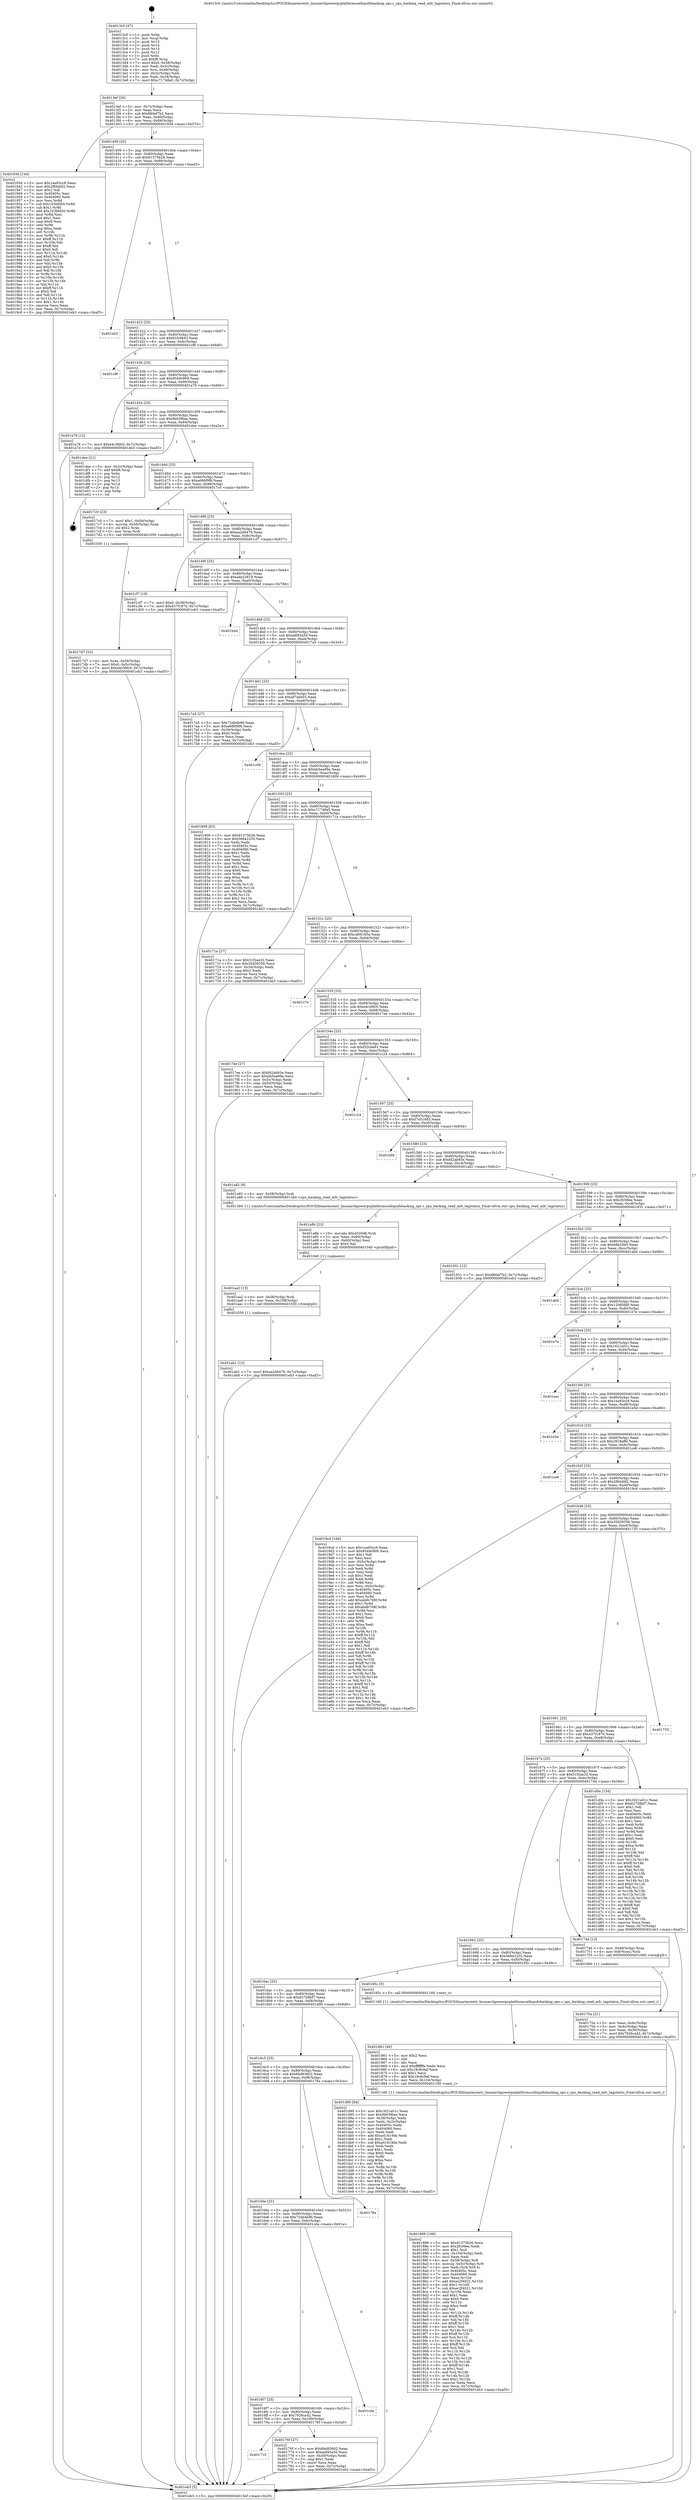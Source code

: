 digraph "0x4013c0" {
  label = "0x4013c0 (/mnt/c/Users/mathe/Desktop/tcc/POCII/binaries/extr_linuxarchpowerpcplatformscellspufsbacking_ops.c_spu_backing_read_mfc_tagstatus_Final-ollvm.out::main(0))"
  labelloc = "t"
  node[shape=record]

  Entry [label="",width=0.3,height=0.3,shape=circle,fillcolor=black,style=filled]
  "0x4013ef" [label="{
     0x4013ef [26]\l
     | [instrs]\l
     &nbsp;&nbsp;0x4013ef \<+3\>: mov -0x7c(%rbp),%eax\l
     &nbsp;&nbsp;0x4013f2 \<+2\>: mov %eax,%ecx\l
     &nbsp;&nbsp;0x4013f4 \<+6\>: sub $0x880ef7b2,%ecx\l
     &nbsp;&nbsp;0x4013fa \<+3\>: mov %eax,-0x80(%rbp)\l
     &nbsp;&nbsp;0x4013fd \<+6\>: mov %ecx,-0x84(%rbp)\l
     &nbsp;&nbsp;0x401403 \<+6\>: je 000000000040193d \<main+0x57d\>\l
  }"]
  "0x40193d" [label="{
     0x40193d [144]\l
     | [instrs]\l
     &nbsp;&nbsp;0x40193d \<+5\>: mov $0x1ea93cc9,%eax\l
     &nbsp;&nbsp;0x401942 \<+5\>: mov $0x2f844fd2,%ecx\l
     &nbsp;&nbsp;0x401947 \<+2\>: mov $0x1,%dl\l
     &nbsp;&nbsp;0x401949 \<+7\>: mov 0x40405c,%esi\l
     &nbsp;&nbsp;0x401950 \<+7\>: mov 0x404060,%edi\l
     &nbsp;&nbsp;0x401957 \<+3\>: mov %esi,%r8d\l
     &nbsp;&nbsp;0x40195a \<+7\>: sub $0x103bfd50,%r8d\l
     &nbsp;&nbsp;0x401961 \<+4\>: sub $0x1,%r8d\l
     &nbsp;&nbsp;0x401965 \<+7\>: add $0x103bfd50,%r8d\l
     &nbsp;&nbsp;0x40196c \<+4\>: imul %r8d,%esi\l
     &nbsp;&nbsp;0x401970 \<+3\>: and $0x1,%esi\l
     &nbsp;&nbsp;0x401973 \<+3\>: cmp $0x0,%esi\l
     &nbsp;&nbsp;0x401976 \<+4\>: sete %r9b\l
     &nbsp;&nbsp;0x40197a \<+3\>: cmp $0xa,%edi\l
     &nbsp;&nbsp;0x40197d \<+4\>: setl %r10b\l
     &nbsp;&nbsp;0x401981 \<+3\>: mov %r9b,%r11b\l
     &nbsp;&nbsp;0x401984 \<+4\>: xor $0xff,%r11b\l
     &nbsp;&nbsp;0x401988 \<+3\>: mov %r10b,%bl\l
     &nbsp;&nbsp;0x40198b \<+3\>: xor $0xff,%bl\l
     &nbsp;&nbsp;0x40198e \<+3\>: xor $0x0,%dl\l
     &nbsp;&nbsp;0x401991 \<+3\>: mov %r11b,%r14b\l
     &nbsp;&nbsp;0x401994 \<+4\>: and $0x0,%r14b\l
     &nbsp;&nbsp;0x401998 \<+3\>: and %dl,%r9b\l
     &nbsp;&nbsp;0x40199b \<+3\>: mov %bl,%r15b\l
     &nbsp;&nbsp;0x40199e \<+4\>: and $0x0,%r15b\l
     &nbsp;&nbsp;0x4019a2 \<+3\>: and %dl,%r10b\l
     &nbsp;&nbsp;0x4019a5 \<+3\>: or %r9b,%r14b\l
     &nbsp;&nbsp;0x4019a8 \<+3\>: or %r10b,%r15b\l
     &nbsp;&nbsp;0x4019ab \<+3\>: xor %r15b,%r14b\l
     &nbsp;&nbsp;0x4019ae \<+3\>: or %bl,%r11b\l
     &nbsp;&nbsp;0x4019b1 \<+4\>: xor $0xff,%r11b\l
     &nbsp;&nbsp;0x4019b5 \<+3\>: or $0x0,%dl\l
     &nbsp;&nbsp;0x4019b8 \<+3\>: and %dl,%r11b\l
     &nbsp;&nbsp;0x4019bb \<+3\>: or %r11b,%r14b\l
     &nbsp;&nbsp;0x4019be \<+4\>: test $0x1,%r14b\l
     &nbsp;&nbsp;0x4019c2 \<+3\>: cmovne %ecx,%eax\l
     &nbsp;&nbsp;0x4019c5 \<+3\>: mov %eax,-0x7c(%rbp)\l
     &nbsp;&nbsp;0x4019c8 \<+5\>: jmp 0000000000401eb3 \<main+0xaf3\>\l
  }"]
  "0x401409" [label="{
     0x401409 [25]\l
     | [instrs]\l
     &nbsp;&nbsp;0x401409 \<+5\>: jmp 000000000040140e \<main+0x4e\>\l
     &nbsp;&nbsp;0x40140e \<+3\>: mov -0x80(%rbp),%eax\l
     &nbsp;&nbsp;0x401411 \<+5\>: sub $0x91375b26,%eax\l
     &nbsp;&nbsp;0x401416 \<+6\>: mov %eax,-0x88(%rbp)\l
     &nbsp;&nbsp;0x40141c \<+6\>: je 0000000000401e03 \<main+0xa43\>\l
  }"]
  Exit [label="",width=0.3,height=0.3,shape=circle,fillcolor=black,style=filled,peripheries=2]
  "0x401e03" [label="{
     0x401e03\l
  }", style=dashed]
  "0x401422" [label="{
     0x401422 [25]\l
     | [instrs]\l
     &nbsp;&nbsp;0x401422 \<+5\>: jmp 0000000000401427 \<main+0x67\>\l
     &nbsp;&nbsp;0x401427 \<+3\>: mov -0x80(%rbp),%eax\l
     &nbsp;&nbsp;0x40142a \<+5\>: sub $0x91fc6b43,%eax\l
     &nbsp;&nbsp;0x40142f \<+6\>: mov %eax,-0x8c(%rbp)\l
     &nbsp;&nbsp;0x401435 \<+6\>: je 0000000000401c9f \<main+0x8df\>\l
  }"]
  "0x401ab1" [label="{
     0x401ab1 [12]\l
     | [instrs]\l
     &nbsp;&nbsp;0x401ab1 \<+7\>: movl $0xaa2d6479,-0x7c(%rbp)\l
     &nbsp;&nbsp;0x401ab8 \<+5\>: jmp 0000000000401eb3 \<main+0xaf3\>\l
  }"]
  "0x401c9f" [label="{
     0x401c9f\l
  }", style=dashed]
  "0x40143b" [label="{
     0x40143b [25]\l
     | [instrs]\l
     &nbsp;&nbsp;0x40143b \<+5\>: jmp 0000000000401440 \<main+0x80\>\l
     &nbsp;&nbsp;0x401440 \<+3\>: mov -0x80(%rbp),%eax\l
     &nbsp;&nbsp;0x401443 \<+5\>: sub $0x9549c909,%eax\l
     &nbsp;&nbsp;0x401448 \<+6\>: mov %eax,-0x90(%rbp)\l
     &nbsp;&nbsp;0x40144e \<+6\>: je 0000000000401a76 \<main+0x6b6\>\l
  }"]
  "0x401aa2" [label="{
     0x401aa2 [15]\l
     | [instrs]\l
     &nbsp;&nbsp;0x401aa2 \<+4\>: mov -0x58(%rbp),%rdi\l
     &nbsp;&nbsp;0x401aa6 \<+6\>: mov %eax,-0x108(%rbp)\l
     &nbsp;&nbsp;0x401aac \<+5\>: call 0000000000401030 \<free@plt\>\l
     | [calls]\l
     &nbsp;&nbsp;0x401030 \{1\} (unknown)\l
  }"]
  "0x401a76" [label="{
     0x401a76 [12]\l
     | [instrs]\l
     &nbsp;&nbsp;0x401a76 \<+7\>: movl $0xe4c36fc0,-0x7c(%rbp)\l
     &nbsp;&nbsp;0x401a7d \<+5\>: jmp 0000000000401eb3 \<main+0xaf3\>\l
  }"]
  "0x401454" [label="{
     0x401454 [25]\l
     | [instrs]\l
     &nbsp;&nbsp;0x401454 \<+5\>: jmp 0000000000401459 \<main+0x99\>\l
     &nbsp;&nbsp;0x401459 \<+3\>: mov -0x80(%rbp),%eax\l
     &nbsp;&nbsp;0x40145c \<+5\>: sub $0x9b03f6ae,%eax\l
     &nbsp;&nbsp;0x401461 \<+6\>: mov %eax,-0x94(%rbp)\l
     &nbsp;&nbsp;0x401467 \<+6\>: je 0000000000401dee \<main+0xa2e\>\l
  }"]
  "0x401a8b" [label="{
     0x401a8b [23]\l
     | [instrs]\l
     &nbsp;&nbsp;0x401a8b \<+10\>: movabs $0x4020d6,%rdi\l
     &nbsp;&nbsp;0x401a95 \<+3\>: mov %eax,-0x60(%rbp)\l
     &nbsp;&nbsp;0x401a98 \<+3\>: mov -0x60(%rbp),%esi\l
     &nbsp;&nbsp;0x401a9b \<+2\>: mov $0x0,%al\l
     &nbsp;&nbsp;0x401a9d \<+5\>: call 0000000000401040 \<printf@plt\>\l
     | [calls]\l
     &nbsp;&nbsp;0x401040 \{1\} (unknown)\l
  }"]
  "0x401dee" [label="{
     0x401dee [21]\l
     | [instrs]\l
     &nbsp;&nbsp;0x401dee \<+3\>: mov -0x2c(%rbp),%eax\l
     &nbsp;&nbsp;0x401df1 \<+7\>: add $0xf8,%rsp\l
     &nbsp;&nbsp;0x401df8 \<+1\>: pop %rbx\l
     &nbsp;&nbsp;0x401df9 \<+2\>: pop %r12\l
     &nbsp;&nbsp;0x401dfb \<+2\>: pop %r13\l
     &nbsp;&nbsp;0x401dfd \<+2\>: pop %r14\l
     &nbsp;&nbsp;0x401dff \<+2\>: pop %r15\l
     &nbsp;&nbsp;0x401e01 \<+1\>: pop %rbp\l
     &nbsp;&nbsp;0x401e02 \<+1\>: ret\l
  }"]
  "0x40146d" [label="{
     0x40146d [25]\l
     | [instrs]\l
     &nbsp;&nbsp;0x40146d \<+5\>: jmp 0000000000401472 \<main+0xb2\>\l
     &nbsp;&nbsp;0x401472 \<+3\>: mov -0x80(%rbp),%eax\l
     &nbsp;&nbsp;0x401475 \<+5\>: sub $0xa686f9f6,%eax\l
     &nbsp;&nbsp;0x40147a \<+6\>: mov %eax,-0x98(%rbp)\l
     &nbsp;&nbsp;0x401480 \<+6\>: je 00000000004017c0 \<main+0x400\>\l
  }"]
  "0x401889" [label="{
     0x401889 [168]\l
     | [instrs]\l
     &nbsp;&nbsp;0x401889 \<+5\>: mov $0x91375b26,%ecx\l
     &nbsp;&nbsp;0x40188e \<+5\>: mov $0x2fc09ee,%edx\l
     &nbsp;&nbsp;0x401893 \<+3\>: mov $0x1,%sil\l
     &nbsp;&nbsp;0x401896 \<+6\>: mov -0x104(%rbp),%edi\l
     &nbsp;&nbsp;0x40189c \<+3\>: imul %eax,%edi\l
     &nbsp;&nbsp;0x40189f \<+4\>: mov -0x58(%rbp),%r8\l
     &nbsp;&nbsp;0x4018a3 \<+4\>: movslq -0x5c(%rbp),%r9\l
     &nbsp;&nbsp;0x4018a7 \<+4\>: mov %edi,(%r8,%r9,4)\l
     &nbsp;&nbsp;0x4018ab \<+7\>: mov 0x40405c,%eax\l
     &nbsp;&nbsp;0x4018b2 \<+7\>: mov 0x404060,%edi\l
     &nbsp;&nbsp;0x4018b9 \<+3\>: mov %eax,%r10d\l
     &nbsp;&nbsp;0x4018bc \<+7\>: add $0xec2f4021,%r10d\l
     &nbsp;&nbsp;0x4018c3 \<+4\>: sub $0x1,%r10d\l
     &nbsp;&nbsp;0x4018c7 \<+7\>: sub $0xec2f4021,%r10d\l
     &nbsp;&nbsp;0x4018ce \<+4\>: imul %r10d,%eax\l
     &nbsp;&nbsp;0x4018d2 \<+3\>: and $0x1,%eax\l
     &nbsp;&nbsp;0x4018d5 \<+3\>: cmp $0x0,%eax\l
     &nbsp;&nbsp;0x4018d8 \<+4\>: sete %r11b\l
     &nbsp;&nbsp;0x4018dc \<+3\>: cmp $0xa,%edi\l
     &nbsp;&nbsp;0x4018df \<+3\>: setl %bl\l
     &nbsp;&nbsp;0x4018e2 \<+3\>: mov %r11b,%r14b\l
     &nbsp;&nbsp;0x4018e5 \<+4\>: xor $0xff,%r14b\l
     &nbsp;&nbsp;0x4018e9 \<+3\>: mov %bl,%r15b\l
     &nbsp;&nbsp;0x4018ec \<+4\>: xor $0xff,%r15b\l
     &nbsp;&nbsp;0x4018f0 \<+4\>: xor $0x1,%sil\l
     &nbsp;&nbsp;0x4018f4 \<+3\>: mov %r14b,%r12b\l
     &nbsp;&nbsp;0x4018f7 \<+4\>: and $0xff,%r12b\l
     &nbsp;&nbsp;0x4018fb \<+3\>: and %sil,%r11b\l
     &nbsp;&nbsp;0x4018fe \<+3\>: mov %r15b,%r13b\l
     &nbsp;&nbsp;0x401901 \<+4\>: and $0xff,%r13b\l
     &nbsp;&nbsp;0x401905 \<+3\>: and %sil,%bl\l
     &nbsp;&nbsp;0x401908 \<+3\>: or %r11b,%r12b\l
     &nbsp;&nbsp;0x40190b \<+3\>: or %bl,%r13b\l
     &nbsp;&nbsp;0x40190e \<+3\>: xor %r13b,%r12b\l
     &nbsp;&nbsp;0x401911 \<+3\>: or %r15b,%r14b\l
     &nbsp;&nbsp;0x401914 \<+4\>: xor $0xff,%r14b\l
     &nbsp;&nbsp;0x401918 \<+4\>: or $0x1,%sil\l
     &nbsp;&nbsp;0x40191c \<+3\>: and %sil,%r14b\l
     &nbsp;&nbsp;0x40191f \<+3\>: or %r14b,%r12b\l
     &nbsp;&nbsp;0x401922 \<+4\>: test $0x1,%r12b\l
     &nbsp;&nbsp;0x401926 \<+3\>: cmovne %edx,%ecx\l
     &nbsp;&nbsp;0x401929 \<+3\>: mov %ecx,-0x7c(%rbp)\l
     &nbsp;&nbsp;0x40192c \<+5\>: jmp 0000000000401eb3 \<main+0xaf3\>\l
  }"]
  "0x4017c0" [label="{
     0x4017c0 [23]\l
     | [instrs]\l
     &nbsp;&nbsp;0x4017c0 \<+7\>: movl $0x1,-0x50(%rbp)\l
     &nbsp;&nbsp;0x4017c7 \<+4\>: movslq -0x50(%rbp),%rax\l
     &nbsp;&nbsp;0x4017cb \<+4\>: shl $0x2,%rax\l
     &nbsp;&nbsp;0x4017cf \<+3\>: mov %rax,%rdi\l
     &nbsp;&nbsp;0x4017d2 \<+5\>: call 0000000000401050 \<malloc@plt\>\l
     | [calls]\l
     &nbsp;&nbsp;0x401050 \{1\} (unknown)\l
  }"]
  "0x401486" [label="{
     0x401486 [25]\l
     | [instrs]\l
     &nbsp;&nbsp;0x401486 \<+5\>: jmp 000000000040148b \<main+0xcb\>\l
     &nbsp;&nbsp;0x40148b \<+3\>: mov -0x80(%rbp),%eax\l
     &nbsp;&nbsp;0x40148e \<+5\>: sub $0xaa2d6479,%eax\l
     &nbsp;&nbsp;0x401493 \<+6\>: mov %eax,-0x9c(%rbp)\l
     &nbsp;&nbsp;0x401499 \<+6\>: je 0000000000401cf7 \<main+0x937\>\l
  }"]
  "0x401861" [label="{
     0x401861 [40]\l
     | [instrs]\l
     &nbsp;&nbsp;0x401861 \<+5\>: mov $0x2,%ecx\l
     &nbsp;&nbsp;0x401866 \<+1\>: cltd\l
     &nbsp;&nbsp;0x401867 \<+2\>: idiv %ecx\l
     &nbsp;&nbsp;0x401869 \<+6\>: imul $0xfffffffe,%edx,%ecx\l
     &nbsp;&nbsp;0x40186f \<+6\>: sub $0x19c8c9af,%ecx\l
     &nbsp;&nbsp;0x401875 \<+3\>: add $0x1,%ecx\l
     &nbsp;&nbsp;0x401878 \<+6\>: add $0x19c8c9af,%ecx\l
     &nbsp;&nbsp;0x40187e \<+6\>: mov %ecx,-0x104(%rbp)\l
     &nbsp;&nbsp;0x401884 \<+5\>: call 0000000000401160 \<next_i\>\l
     | [calls]\l
     &nbsp;&nbsp;0x401160 \{1\} (/mnt/c/Users/mathe/Desktop/tcc/POCII/binaries/extr_linuxarchpowerpcplatformscellspufsbacking_ops.c_spu_backing_read_mfc_tagstatus_Final-ollvm.out::next_i)\l
  }"]
  "0x401cf7" [label="{
     0x401cf7 [19]\l
     | [instrs]\l
     &nbsp;&nbsp;0x401cf7 \<+7\>: movl $0x0,-0x38(%rbp)\l
     &nbsp;&nbsp;0x401cfe \<+7\>: movl $0x437f1870,-0x7c(%rbp)\l
     &nbsp;&nbsp;0x401d05 \<+5\>: jmp 0000000000401eb3 \<main+0xaf3\>\l
  }"]
  "0x40149f" [label="{
     0x40149f [25]\l
     | [instrs]\l
     &nbsp;&nbsp;0x40149f \<+5\>: jmp 00000000004014a4 \<main+0xe4\>\l
     &nbsp;&nbsp;0x4014a4 \<+3\>: mov -0x80(%rbp),%eax\l
     &nbsp;&nbsp;0x4014a7 \<+5\>: sub $0xada32619,%eax\l
     &nbsp;&nbsp;0x4014ac \<+6\>: mov %eax,-0xa0(%rbp)\l
     &nbsp;&nbsp;0x4014b2 \<+6\>: je 0000000000401b4d \<main+0x78d\>\l
  }"]
  "0x4017d7" [label="{
     0x4017d7 [23]\l
     | [instrs]\l
     &nbsp;&nbsp;0x4017d7 \<+4\>: mov %rax,-0x58(%rbp)\l
     &nbsp;&nbsp;0x4017db \<+7\>: movl $0x0,-0x5c(%rbp)\l
     &nbsp;&nbsp;0x4017e2 \<+7\>: movl $0xe4c36fc0,-0x7c(%rbp)\l
     &nbsp;&nbsp;0x4017e9 \<+5\>: jmp 0000000000401eb3 \<main+0xaf3\>\l
  }"]
  "0x401b4d" [label="{
     0x401b4d\l
  }", style=dashed]
  "0x4014b8" [label="{
     0x4014b8 [25]\l
     | [instrs]\l
     &nbsp;&nbsp;0x4014b8 \<+5\>: jmp 00000000004014bd \<main+0xfd\>\l
     &nbsp;&nbsp;0x4014bd \<+3\>: mov -0x80(%rbp),%eax\l
     &nbsp;&nbsp;0x4014c0 \<+5\>: sub $0xadf45a50,%eax\l
     &nbsp;&nbsp;0x4014c5 \<+6\>: mov %eax,-0xa4(%rbp)\l
     &nbsp;&nbsp;0x4014cb \<+6\>: je 00000000004017a5 \<main+0x3e5\>\l
  }"]
  "0x401710" [label="{
     0x401710\l
  }", style=dashed]
  "0x4017a5" [label="{
     0x4017a5 [27]\l
     | [instrs]\l
     &nbsp;&nbsp;0x4017a5 \<+5\>: mov $0x72db4b96,%eax\l
     &nbsp;&nbsp;0x4017aa \<+5\>: mov $0xa686f9f6,%ecx\l
     &nbsp;&nbsp;0x4017af \<+3\>: mov -0x30(%rbp),%edx\l
     &nbsp;&nbsp;0x4017b2 \<+3\>: cmp $0x0,%edx\l
     &nbsp;&nbsp;0x4017b5 \<+3\>: cmove %ecx,%eax\l
     &nbsp;&nbsp;0x4017b8 \<+3\>: mov %eax,-0x7c(%rbp)\l
     &nbsp;&nbsp;0x4017bb \<+5\>: jmp 0000000000401eb3 \<main+0xaf3\>\l
  }"]
  "0x4014d1" [label="{
     0x4014d1 [25]\l
     | [instrs]\l
     &nbsp;&nbsp;0x4014d1 \<+5\>: jmp 00000000004014d6 \<main+0x116\>\l
     &nbsp;&nbsp;0x4014d6 \<+3\>: mov -0x80(%rbp),%eax\l
     &nbsp;&nbsp;0x4014d9 \<+5\>: sub $0xaf7deb03,%eax\l
     &nbsp;&nbsp;0x4014de \<+6\>: mov %eax,-0xa8(%rbp)\l
     &nbsp;&nbsp;0x4014e4 \<+6\>: je 0000000000401c09 \<main+0x849\>\l
  }"]
  "0x40176f" [label="{
     0x40176f [27]\l
     | [instrs]\l
     &nbsp;&nbsp;0x40176f \<+5\>: mov $0x6bd83602,%eax\l
     &nbsp;&nbsp;0x401774 \<+5\>: mov $0xadf45a50,%ecx\l
     &nbsp;&nbsp;0x401779 \<+3\>: mov -0x30(%rbp),%edx\l
     &nbsp;&nbsp;0x40177c \<+3\>: cmp $0x1,%edx\l
     &nbsp;&nbsp;0x40177f \<+3\>: cmovl %ecx,%eax\l
     &nbsp;&nbsp;0x401782 \<+3\>: mov %eax,-0x7c(%rbp)\l
     &nbsp;&nbsp;0x401785 \<+5\>: jmp 0000000000401eb3 \<main+0xaf3\>\l
  }"]
  "0x401c09" [label="{
     0x401c09\l
  }", style=dashed]
  "0x4014ea" [label="{
     0x4014ea [25]\l
     | [instrs]\l
     &nbsp;&nbsp;0x4014ea \<+5\>: jmp 00000000004014ef \<main+0x12f\>\l
     &nbsp;&nbsp;0x4014ef \<+3\>: mov -0x80(%rbp),%eax\l
     &nbsp;&nbsp;0x4014f2 \<+5\>: sub $0xbb5ea99a,%eax\l
     &nbsp;&nbsp;0x4014f7 \<+6\>: mov %eax,-0xac(%rbp)\l
     &nbsp;&nbsp;0x4014fd \<+6\>: je 0000000000401809 \<main+0x449\>\l
  }"]
  "0x4016f7" [label="{
     0x4016f7 [25]\l
     | [instrs]\l
     &nbsp;&nbsp;0x4016f7 \<+5\>: jmp 00000000004016fc \<main+0x33c\>\l
     &nbsp;&nbsp;0x4016fc \<+3\>: mov -0x80(%rbp),%eax\l
     &nbsp;&nbsp;0x4016ff \<+5\>: sub $0x7926ca42,%eax\l
     &nbsp;&nbsp;0x401704 \<+6\>: mov %eax,-0x100(%rbp)\l
     &nbsp;&nbsp;0x40170a \<+6\>: je 000000000040176f \<main+0x3af\>\l
  }"]
  "0x401809" [label="{
     0x401809 [83]\l
     | [instrs]\l
     &nbsp;&nbsp;0x401809 \<+5\>: mov $0x91375b26,%eax\l
     &nbsp;&nbsp;0x40180e \<+5\>: mov $0x56842235,%ecx\l
     &nbsp;&nbsp;0x401813 \<+2\>: xor %edx,%edx\l
     &nbsp;&nbsp;0x401815 \<+7\>: mov 0x40405c,%esi\l
     &nbsp;&nbsp;0x40181c \<+7\>: mov 0x404060,%edi\l
     &nbsp;&nbsp;0x401823 \<+3\>: sub $0x1,%edx\l
     &nbsp;&nbsp;0x401826 \<+3\>: mov %esi,%r8d\l
     &nbsp;&nbsp;0x401829 \<+3\>: add %edx,%r8d\l
     &nbsp;&nbsp;0x40182c \<+4\>: imul %r8d,%esi\l
     &nbsp;&nbsp;0x401830 \<+3\>: and $0x1,%esi\l
     &nbsp;&nbsp;0x401833 \<+3\>: cmp $0x0,%esi\l
     &nbsp;&nbsp;0x401836 \<+4\>: sete %r9b\l
     &nbsp;&nbsp;0x40183a \<+3\>: cmp $0xa,%edi\l
     &nbsp;&nbsp;0x40183d \<+4\>: setl %r10b\l
     &nbsp;&nbsp;0x401841 \<+3\>: mov %r9b,%r11b\l
     &nbsp;&nbsp;0x401844 \<+3\>: and %r10b,%r11b\l
     &nbsp;&nbsp;0x401847 \<+3\>: xor %r10b,%r9b\l
     &nbsp;&nbsp;0x40184a \<+3\>: or %r9b,%r11b\l
     &nbsp;&nbsp;0x40184d \<+4\>: test $0x1,%r11b\l
     &nbsp;&nbsp;0x401851 \<+3\>: cmovne %ecx,%eax\l
     &nbsp;&nbsp;0x401854 \<+3\>: mov %eax,-0x7c(%rbp)\l
     &nbsp;&nbsp;0x401857 \<+5\>: jmp 0000000000401eb3 \<main+0xaf3\>\l
  }"]
  "0x401503" [label="{
     0x401503 [25]\l
     | [instrs]\l
     &nbsp;&nbsp;0x401503 \<+5\>: jmp 0000000000401508 \<main+0x148\>\l
     &nbsp;&nbsp;0x401508 \<+3\>: mov -0x80(%rbp),%eax\l
     &nbsp;&nbsp;0x40150b \<+5\>: sub $0xc71748a5,%eax\l
     &nbsp;&nbsp;0x401510 \<+6\>: mov %eax,-0xb0(%rbp)\l
     &nbsp;&nbsp;0x401516 \<+6\>: je 000000000040171a \<main+0x35a\>\l
  }"]
  "0x401cda" [label="{
     0x401cda\l
  }", style=dashed]
  "0x40171a" [label="{
     0x40171a [27]\l
     | [instrs]\l
     &nbsp;&nbsp;0x40171a \<+5\>: mov $0x51f2ae32,%eax\l
     &nbsp;&nbsp;0x40171f \<+5\>: mov $0x35d39356,%ecx\l
     &nbsp;&nbsp;0x401724 \<+3\>: mov -0x34(%rbp),%edx\l
     &nbsp;&nbsp;0x401727 \<+3\>: cmp $0x2,%edx\l
     &nbsp;&nbsp;0x40172a \<+3\>: cmovne %ecx,%eax\l
     &nbsp;&nbsp;0x40172d \<+3\>: mov %eax,-0x7c(%rbp)\l
     &nbsp;&nbsp;0x401730 \<+5\>: jmp 0000000000401eb3 \<main+0xaf3\>\l
  }"]
  "0x40151c" [label="{
     0x40151c [25]\l
     | [instrs]\l
     &nbsp;&nbsp;0x40151c \<+5\>: jmp 0000000000401521 \<main+0x161\>\l
     &nbsp;&nbsp;0x401521 \<+3\>: mov -0x80(%rbp),%eax\l
     &nbsp;&nbsp;0x401524 \<+5\>: sub $0xcd09185a,%eax\l
     &nbsp;&nbsp;0x401529 \<+6\>: mov %eax,-0xb4(%rbp)\l
     &nbsp;&nbsp;0x40152f \<+6\>: je 0000000000401c7e \<main+0x8be\>\l
  }"]
  "0x401eb3" [label="{
     0x401eb3 [5]\l
     | [instrs]\l
     &nbsp;&nbsp;0x401eb3 \<+5\>: jmp 00000000004013ef \<main+0x2f\>\l
  }"]
  "0x4013c0" [label="{
     0x4013c0 [47]\l
     | [instrs]\l
     &nbsp;&nbsp;0x4013c0 \<+1\>: push %rbp\l
     &nbsp;&nbsp;0x4013c1 \<+3\>: mov %rsp,%rbp\l
     &nbsp;&nbsp;0x4013c4 \<+2\>: push %r15\l
     &nbsp;&nbsp;0x4013c6 \<+2\>: push %r14\l
     &nbsp;&nbsp;0x4013c8 \<+2\>: push %r13\l
     &nbsp;&nbsp;0x4013ca \<+2\>: push %r12\l
     &nbsp;&nbsp;0x4013cc \<+1\>: push %rbx\l
     &nbsp;&nbsp;0x4013cd \<+7\>: sub $0xf8,%rsp\l
     &nbsp;&nbsp;0x4013d4 \<+7\>: movl $0x0,-0x38(%rbp)\l
     &nbsp;&nbsp;0x4013db \<+3\>: mov %edi,-0x3c(%rbp)\l
     &nbsp;&nbsp;0x4013de \<+4\>: mov %rsi,-0x48(%rbp)\l
     &nbsp;&nbsp;0x4013e2 \<+3\>: mov -0x3c(%rbp),%edi\l
     &nbsp;&nbsp;0x4013e5 \<+3\>: mov %edi,-0x34(%rbp)\l
     &nbsp;&nbsp;0x4013e8 \<+7\>: movl $0xc71748a5,-0x7c(%rbp)\l
  }"]
  "0x4016de" [label="{
     0x4016de [25]\l
     | [instrs]\l
     &nbsp;&nbsp;0x4016de \<+5\>: jmp 00000000004016e3 \<main+0x323\>\l
     &nbsp;&nbsp;0x4016e3 \<+3\>: mov -0x80(%rbp),%eax\l
     &nbsp;&nbsp;0x4016e6 \<+5\>: sub $0x72db4b96,%eax\l
     &nbsp;&nbsp;0x4016eb \<+6\>: mov %eax,-0xfc(%rbp)\l
     &nbsp;&nbsp;0x4016f1 \<+6\>: je 0000000000401cda \<main+0x91a\>\l
  }"]
  "0x401c7e" [label="{
     0x401c7e\l
  }", style=dashed]
  "0x401535" [label="{
     0x401535 [25]\l
     | [instrs]\l
     &nbsp;&nbsp;0x401535 \<+5\>: jmp 000000000040153a \<main+0x17a\>\l
     &nbsp;&nbsp;0x40153a \<+3\>: mov -0x80(%rbp),%eax\l
     &nbsp;&nbsp;0x40153d \<+5\>: sub $0xe4c36fc0,%eax\l
     &nbsp;&nbsp;0x401542 \<+6\>: mov %eax,-0xb8(%rbp)\l
     &nbsp;&nbsp;0x401548 \<+6\>: je 00000000004017ee \<main+0x42e\>\l
  }"]
  "0x40178a" [label="{
     0x40178a\l
  }", style=dashed]
  "0x4017ee" [label="{
     0x4017ee [27]\l
     | [instrs]\l
     &nbsp;&nbsp;0x4017ee \<+5\>: mov $0xfd2ab93e,%eax\l
     &nbsp;&nbsp;0x4017f3 \<+5\>: mov $0xbb5ea99a,%ecx\l
     &nbsp;&nbsp;0x4017f8 \<+3\>: mov -0x5c(%rbp),%edx\l
     &nbsp;&nbsp;0x4017fb \<+3\>: cmp -0x50(%rbp),%edx\l
     &nbsp;&nbsp;0x4017fe \<+3\>: cmovl %ecx,%eax\l
     &nbsp;&nbsp;0x401801 \<+3\>: mov %eax,-0x7c(%rbp)\l
     &nbsp;&nbsp;0x401804 \<+5\>: jmp 0000000000401eb3 \<main+0xaf3\>\l
  }"]
  "0x40154e" [label="{
     0x40154e [25]\l
     | [instrs]\l
     &nbsp;&nbsp;0x40154e \<+5\>: jmp 0000000000401553 \<main+0x193\>\l
     &nbsp;&nbsp;0x401553 \<+3\>: mov -0x80(%rbp),%eax\l
     &nbsp;&nbsp;0x401556 \<+5\>: sub $0xf32cbe91,%eax\l
     &nbsp;&nbsp;0x40155b \<+6\>: mov %eax,-0xbc(%rbp)\l
     &nbsp;&nbsp;0x401561 \<+6\>: je 0000000000401c24 \<main+0x864\>\l
  }"]
  "0x4016c5" [label="{
     0x4016c5 [25]\l
     | [instrs]\l
     &nbsp;&nbsp;0x4016c5 \<+5\>: jmp 00000000004016ca \<main+0x30a\>\l
     &nbsp;&nbsp;0x4016ca \<+3\>: mov -0x80(%rbp),%eax\l
     &nbsp;&nbsp;0x4016cd \<+5\>: sub $0x6bd83602,%eax\l
     &nbsp;&nbsp;0x4016d2 \<+6\>: mov %eax,-0xf8(%rbp)\l
     &nbsp;&nbsp;0x4016d8 \<+6\>: je 000000000040178a \<main+0x3ca\>\l
  }"]
  "0x401c24" [label="{
     0x401c24\l
  }", style=dashed]
  "0x401567" [label="{
     0x401567 [25]\l
     | [instrs]\l
     &nbsp;&nbsp;0x401567 \<+5\>: jmp 000000000040156c \<main+0x1ac\>\l
     &nbsp;&nbsp;0x40156c \<+3\>: mov -0x80(%rbp),%eax\l
     &nbsp;&nbsp;0x40156f \<+5\>: sub $0xf7e51683,%eax\l
     &nbsp;&nbsp;0x401574 \<+6\>: mov %eax,-0xc0(%rbp)\l
     &nbsp;&nbsp;0x40157a \<+6\>: je 0000000000401bfd \<main+0x83d\>\l
  }"]
  "0x401d90" [label="{
     0x401d90 [94]\l
     | [instrs]\l
     &nbsp;&nbsp;0x401d90 \<+5\>: mov $0x1621a01c,%eax\l
     &nbsp;&nbsp;0x401d95 \<+5\>: mov $0x9b03f6ae,%ecx\l
     &nbsp;&nbsp;0x401d9a \<+3\>: mov -0x38(%rbp),%edx\l
     &nbsp;&nbsp;0x401d9d \<+3\>: mov %edx,-0x2c(%rbp)\l
     &nbsp;&nbsp;0x401da0 \<+7\>: mov 0x40405c,%edx\l
     &nbsp;&nbsp;0x401da7 \<+7\>: mov 0x404060,%esi\l
     &nbsp;&nbsp;0x401dae \<+2\>: mov %edx,%edi\l
     &nbsp;&nbsp;0x401db0 \<+6\>: add $0xa41619de,%edi\l
     &nbsp;&nbsp;0x401db6 \<+3\>: sub $0x1,%edi\l
     &nbsp;&nbsp;0x401db9 \<+6\>: sub $0xa41619de,%edi\l
     &nbsp;&nbsp;0x401dbf \<+3\>: imul %edi,%edx\l
     &nbsp;&nbsp;0x401dc2 \<+3\>: and $0x1,%edx\l
     &nbsp;&nbsp;0x401dc5 \<+3\>: cmp $0x0,%edx\l
     &nbsp;&nbsp;0x401dc8 \<+4\>: sete %r8b\l
     &nbsp;&nbsp;0x401dcc \<+3\>: cmp $0xa,%esi\l
     &nbsp;&nbsp;0x401dcf \<+4\>: setl %r9b\l
     &nbsp;&nbsp;0x401dd3 \<+3\>: mov %r8b,%r10b\l
     &nbsp;&nbsp;0x401dd6 \<+3\>: and %r9b,%r10b\l
     &nbsp;&nbsp;0x401dd9 \<+3\>: xor %r9b,%r8b\l
     &nbsp;&nbsp;0x401ddc \<+3\>: or %r8b,%r10b\l
     &nbsp;&nbsp;0x401ddf \<+4\>: test $0x1,%r10b\l
     &nbsp;&nbsp;0x401de3 \<+3\>: cmovne %ecx,%eax\l
     &nbsp;&nbsp;0x401de6 \<+3\>: mov %eax,-0x7c(%rbp)\l
     &nbsp;&nbsp;0x401de9 \<+5\>: jmp 0000000000401eb3 \<main+0xaf3\>\l
  }"]
  "0x401bfd" [label="{
     0x401bfd\l
  }", style=dashed]
  "0x401580" [label="{
     0x401580 [25]\l
     | [instrs]\l
     &nbsp;&nbsp;0x401580 \<+5\>: jmp 0000000000401585 \<main+0x1c5\>\l
     &nbsp;&nbsp;0x401585 \<+3\>: mov -0x80(%rbp),%eax\l
     &nbsp;&nbsp;0x401588 \<+5\>: sub $0xfd2ab93e,%eax\l
     &nbsp;&nbsp;0x40158d \<+6\>: mov %eax,-0xc4(%rbp)\l
     &nbsp;&nbsp;0x401593 \<+6\>: je 0000000000401a82 \<main+0x6c2\>\l
  }"]
  "0x4016ac" [label="{
     0x4016ac [25]\l
     | [instrs]\l
     &nbsp;&nbsp;0x4016ac \<+5\>: jmp 00000000004016b1 \<main+0x2f1\>\l
     &nbsp;&nbsp;0x4016b1 \<+3\>: mov -0x80(%rbp),%eax\l
     &nbsp;&nbsp;0x4016b4 \<+5\>: sub $0x62708bf7,%eax\l
     &nbsp;&nbsp;0x4016b9 \<+6\>: mov %eax,-0xf4(%rbp)\l
     &nbsp;&nbsp;0x4016bf \<+6\>: je 0000000000401d90 \<main+0x9d0\>\l
  }"]
  "0x401a82" [label="{
     0x401a82 [9]\l
     | [instrs]\l
     &nbsp;&nbsp;0x401a82 \<+4\>: mov -0x58(%rbp),%rdi\l
     &nbsp;&nbsp;0x401a86 \<+5\>: call 00000000004013b0 \<spu_backing_read_mfc_tagstatus\>\l
     | [calls]\l
     &nbsp;&nbsp;0x4013b0 \{1\} (/mnt/c/Users/mathe/Desktop/tcc/POCII/binaries/extr_linuxarchpowerpcplatformscellspufsbacking_ops.c_spu_backing_read_mfc_tagstatus_Final-ollvm.out::spu_backing_read_mfc_tagstatus)\l
  }"]
  "0x401599" [label="{
     0x401599 [25]\l
     | [instrs]\l
     &nbsp;&nbsp;0x401599 \<+5\>: jmp 000000000040159e \<main+0x1de\>\l
     &nbsp;&nbsp;0x40159e \<+3\>: mov -0x80(%rbp),%eax\l
     &nbsp;&nbsp;0x4015a1 \<+5\>: sub $0x2fc09ee,%eax\l
     &nbsp;&nbsp;0x4015a6 \<+6\>: mov %eax,-0xc8(%rbp)\l
     &nbsp;&nbsp;0x4015ac \<+6\>: je 0000000000401931 \<main+0x571\>\l
  }"]
  "0x40185c" [label="{
     0x40185c [5]\l
     | [instrs]\l
     &nbsp;&nbsp;0x40185c \<+5\>: call 0000000000401160 \<next_i\>\l
     | [calls]\l
     &nbsp;&nbsp;0x401160 \{1\} (/mnt/c/Users/mathe/Desktop/tcc/POCII/binaries/extr_linuxarchpowerpcplatformscellspufsbacking_ops.c_spu_backing_read_mfc_tagstatus_Final-ollvm.out::next_i)\l
  }"]
  "0x401931" [label="{
     0x401931 [12]\l
     | [instrs]\l
     &nbsp;&nbsp;0x401931 \<+7\>: movl $0x880ef7b2,-0x7c(%rbp)\l
     &nbsp;&nbsp;0x401938 \<+5\>: jmp 0000000000401eb3 \<main+0xaf3\>\l
  }"]
  "0x4015b2" [label="{
     0x4015b2 [25]\l
     | [instrs]\l
     &nbsp;&nbsp;0x4015b2 \<+5\>: jmp 00000000004015b7 \<main+0x1f7\>\l
     &nbsp;&nbsp;0x4015b7 \<+3\>: mov -0x80(%rbp),%eax\l
     &nbsp;&nbsp;0x4015ba \<+5\>: sub $0x66b20b5,%eax\l
     &nbsp;&nbsp;0x4015bf \<+6\>: mov %eax,-0xcc(%rbp)\l
     &nbsp;&nbsp;0x4015c5 \<+6\>: je 0000000000401abd \<main+0x6fd\>\l
  }"]
  "0x40175a" [label="{
     0x40175a [21]\l
     | [instrs]\l
     &nbsp;&nbsp;0x40175a \<+3\>: mov %eax,-0x4c(%rbp)\l
     &nbsp;&nbsp;0x40175d \<+3\>: mov -0x4c(%rbp),%eax\l
     &nbsp;&nbsp;0x401760 \<+3\>: mov %eax,-0x30(%rbp)\l
     &nbsp;&nbsp;0x401763 \<+7\>: movl $0x7926ca42,-0x7c(%rbp)\l
     &nbsp;&nbsp;0x40176a \<+5\>: jmp 0000000000401eb3 \<main+0xaf3\>\l
  }"]
  "0x401abd" [label="{
     0x401abd\l
  }", style=dashed]
  "0x4015cb" [label="{
     0x4015cb [25]\l
     | [instrs]\l
     &nbsp;&nbsp;0x4015cb \<+5\>: jmp 00000000004015d0 \<main+0x210\>\l
     &nbsp;&nbsp;0x4015d0 \<+3\>: mov -0x80(%rbp),%eax\l
     &nbsp;&nbsp;0x4015d3 \<+5\>: sub $0x12065fd0,%eax\l
     &nbsp;&nbsp;0x4015d8 \<+6\>: mov %eax,-0xd0(%rbp)\l
     &nbsp;&nbsp;0x4015de \<+6\>: je 0000000000401e7e \<main+0xabe\>\l
  }"]
  "0x401693" [label="{
     0x401693 [25]\l
     | [instrs]\l
     &nbsp;&nbsp;0x401693 \<+5\>: jmp 0000000000401698 \<main+0x2d8\>\l
     &nbsp;&nbsp;0x401698 \<+3\>: mov -0x80(%rbp),%eax\l
     &nbsp;&nbsp;0x40169b \<+5\>: sub $0x56842235,%eax\l
     &nbsp;&nbsp;0x4016a0 \<+6\>: mov %eax,-0xf0(%rbp)\l
     &nbsp;&nbsp;0x4016a6 \<+6\>: je 000000000040185c \<main+0x49c\>\l
  }"]
  "0x401e7e" [label="{
     0x401e7e\l
  }", style=dashed]
  "0x4015e4" [label="{
     0x4015e4 [25]\l
     | [instrs]\l
     &nbsp;&nbsp;0x4015e4 \<+5\>: jmp 00000000004015e9 \<main+0x229\>\l
     &nbsp;&nbsp;0x4015e9 \<+3\>: mov -0x80(%rbp),%eax\l
     &nbsp;&nbsp;0x4015ec \<+5\>: sub $0x1621a01c,%eax\l
     &nbsp;&nbsp;0x4015f1 \<+6\>: mov %eax,-0xd4(%rbp)\l
     &nbsp;&nbsp;0x4015f7 \<+6\>: je 0000000000401eac \<main+0xaec\>\l
  }"]
  "0x40174d" [label="{
     0x40174d [13]\l
     | [instrs]\l
     &nbsp;&nbsp;0x40174d \<+4\>: mov -0x48(%rbp),%rax\l
     &nbsp;&nbsp;0x401751 \<+4\>: mov 0x8(%rax),%rdi\l
     &nbsp;&nbsp;0x401755 \<+5\>: call 0000000000401060 \<atoi@plt\>\l
     | [calls]\l
     &nbsp;&nbsp;0x401060 \{1\} (unknown)\l
  }"]
  "0x401eac" [label="{
     0x401eac\l
  }", style=dashed]
  "0x4015fd" [label="{
     0x4015fd [25]\l
     | [instrs]\l
     &nbsp;&nbsp;0x4015fd \<+5\>: jmp 0000000000401602 \<main+0x242\>\l
     &nbsp;&nbsp;0x401602 \<+3\>: mov -0x80(%rbp),%eax\l
     &nbsp;&nbsp;0x401605 \<+5\>: sub $0x1ea93cc9,%eax\l
     &nbsp;&nbsp;0x40160a \<+6\>: mov %eax,-0xd8(%rbp)\l
     &nbsp;&nbsp;0x401610 \<+6\>: je 0000000000401e5d \<main+0xa9d\>\l
  }"]
  "0x40167a" [label="{
     0x40167a [25]\l
     | [instrs]\l
     &nbsp;&nbsp;0x40167a \<+5\>: jmp 000000000040167f \<main+0x2bf\>\l
     &nbsp;&nbsp;0x40167f \<+3\>: mov -0x80(%rbp),%eax\l
     &nbsp;&nbsp;0x401682 \<+5\>: sub $0x51f2ae32,%eax\l
     &nbsp;&nbsp;0x401687 \<+6\>: mov %eax,-0xec(%rbp)\l
     &nbsp;&nbsp;0x40168d \<+6\>: je 000000000040174d \<main+0x38d\>\l
  }"]
  "0x401e5d" [label="{
     0x401e5d\l
  }", style=dashed]
  "0x401616" [label="{
     0x401616 [25]\l
     | [instrs]\l
     &nbsp;&nbsp;0x401616 \<+5\>: jmp 000000000040161b \<main+0x25b\>\l
     &nbsp;&nbsp;0x40161b \<+3\>: mov -0x80(%rbp),%eax\l
     &nbsp;&nbsp;0x40161e \<+5\>: sub $0x2918affd,%eax\l
     &nbsp;&nbsp;0x401623 \<+6\>: mov %eax,-0xdc(%rbp)\l
     &nbsp;&nbsp;0x401629 \<+6\>: je 0000000000401ce6 \<main+0x926\>\l
  }"]
  "0x401d0a" [label="{
     0x401d0a [134]\l
     | [instrs]\l
     &nbsp;&nbsp;0x401d0a \<+5\>: mov $0x1621a01c,%eax\l
     &nbsp;&nbsp;0x401d0f \<+5\>: mov $0x62708bf7,%ecx\l
     &nbsp;&nbsp;0x401d14 \<+2\>: mov $0x1,%dl\l
     &nbsp;&nbsp;0x401d16 \<+2\>: xor %esi,%esi\l
     &nbsp;&nbsp;0x401d18 \<+7\>: mov 0x40405c,%edi\l
     &nbsp;&nbsp;0x401d1f \<+8\>: mov 0x404060,%r8d\l
     &nbsp;&nbsp;0x401d27 \<+3\>: sub $0x1,%esi\l
     &nbsp;&nbsp;0x401d2a \<+3\>: mov %edi,%r9d\l
     &nbsp;&nbsp;0x401d2d \<+3\>: add %esi,%r9d\l
     &nbsp;&nbsp;0x401d30 \<+4\>: imul %r9d,%edi\l
     &nbsp;&nbsp;0x401d34 \<+3\>: and $0x1,%edi\l
     &nbsp;&nbsp;0x401d37 \<+3\>: cmp $0x0,%edi\l
     &nbsp;&nbsp;0x401d3a \<+4\>: sete %r10b\l
     &nbsp;&nbsp;0x401d3e \<+4\>: cmp $0xa,%r8d\l
     &nbsp;&nbsp;0x401d42 \<+4\>: setl %r11b\l
     &nbsp;&nbsp;0x401d46 \<+3\>: mov %r10b,%bl\l
     &nbsp;&nbsp;0x401d49 \<+3\>: xor $0xff,%bl\l
     &nbsp;&nbsp;0x401d4c \<+3\>: mov %r11b,%r14b\l
     &nbsp;&nbsp;0x401d4f \<+4\>: xor $0xff,%r14b\l
     &nbsp;&nbsp;0x401d53 \<+3\>: xor $0x0,%dl\l
     &nbsp;&nbsp;0x401d56 \<+3\>: mov %bl,%r15b\l
     &nbsp;&nbsp;0x401d59 \<+4\>: and $0x0,%r15b\l
     &nbsp;&nbsp;0x401d5d \<+3\>: and %dl,%r10b\l
     &nbsp;&nbsp;0x401d60 \<+3\>: mov %r14b,%r12b\l
     &nbsp;&nbsp;0x401d63 \<+4\>: and $0x0,%r12b\l
     &nbsp;&nbsp;0x401d67 \<+3\>: and %dl,%r11b\l
     &nbsp;&nbsp;0x401d6a \<+3\>: or %r10b,%r15b\l
     &nbsp;&nbsp;0x401d6d \<+3\>: or %r11b,%r12b\l
     &nbsp;&nbsp;0x401d70 \<+3\>: xor %r12b,%r15b\l
     &nbsp;&nbsp;0x401d73 \<+3\>: or %r14b,%bl\l
     &nbsp;&nbsp;0x401d76 \<+3\>: xor $0xff,%bl\l
     &nbsp;&nbsp;0x401d79 \<+3\>: or $0x0,%dl\l
     &nbsp;&nbsp;0x401d7c \<+2\>: and %dl,%bl\l
     &nbsp;&nbsp;0x401d7e \<+3\>: or %bl,%r15b\l
     &nbsp;&nbsp;0x401d81 \<+4\>: test $0x1,%r15b\l
     &nbsp;&nbsp;0x401d85 \<+3\>: cmovne %ecx,%eax\l
     &nbsp;&nbsp;0x401d88 \<+3\>: mov %eax,-0x7c(%rbp)\l
     &nbsp;&nbsp;0x401d8b \<+5\>: jmp 0000000000401eb3 \<main+0xaf3\>\l
  }"]
  "0x401ce6" [label="{
     0x401ce6\l
  }", style=dashed]
  "0x40162f" [label="{
     0x40162f [25]\l
     | [instrs]\l
     &nbsp;&nbsp;0x40162f \<+5\>: jmp 0000000000401634 \<main+0x274\>\l
     &nbsp;&nbsp;0x401634 \<+3\>: mov -0x80(%rbp),%eax\l
     &nbsp;&nbsp;0x401637 \<+5\>: sub $0x2f844fd2,%eax\l
     &nbsp;&nbsp;0x40163c \<+6\>: mov %eax,-0xe0(%rbp)\l
     &nbsp;&nbsp;0x401642 \<+6\>: je 00000000004019cd \<main+0x60d\>\l
  }"]
  "0x401661" [label="{
     0x401661 [25]\l
     | [instrs]\l
     &nbsp;&nbsp;0x401661 \<+5\>: jmp 0000000000401666 \<main+0x2a6\>\l
     &nbsp;&nbsp;0x401666 \<+3\>: mov -0x80(%rbp),%eax\l
     &nbsp;&nbsp;0x401669 \<+5\>: sub $0x437f1870,%eax\l
     &nbsp;&nbsp;0x40166e \<+6\>: mov %eax,-0xe8(%rbp)\l
     &nbsp;&nbsp;0x401674 \<+6\>: je 0000000000401d0a \<main+0x94a\>\l
  }"]
  "0x4019cd" [label="{
     0x4019cd [169]\l
     | [instrs]\l
     &nbsp;&nbsp;0x4019cd \<+5\>: mov $0x1ea93cc9,%eax\l
     &nbsp;&nbsp;0x4019d2 \<+5\>: mov $0x9549c909,%ecx\l
     &nbsp;&nbsp;0x4019d7 \<+2\>: mov $0x1,%dl\l
     &nbsp;&nbsp;0x4019d9 \<+2\>: xor %esi,%esi\l
     &nbsp;&nbsp;0x4019db \<+3\>: mov -0x5c(%rbp),%edi\l
     &nbsp;&nbsp;0x4019de \<+3\>: mov %esi,%r8d\l
     &nbsp;&nbsp;0x4019e1 \<+3\>: sub %edi,%r8d\l
     &nbsp;&nbsp;0x4019e4 \<+2\>: mov %esi,%edi\l
     &nbsp;&nbsp;0x4019e6 \<+3\>: sub $0x1,%edi\l
     &nbsp;&nbsp;0x4019e9 \<+3\>: add %edi,%r8d\l
     &nbsp;&nbsp;0x4019ec \<+3\>: sub %r8d,%esi\l
     &nbsp;&nbsp;0x4019ef \<+3\>: mov %esi,-0x5c(%rbp)\l
     &nbsp;&nbsp;0x4019f2 \<+7\>: mov 0x40405c,%esi\l
     &nbsp;&nbsp;0x4019f9 \<+7\>: mov 0x404060,%edi\l
     &nbsp;&nbsp;0x401a00 \<+3\>: mov %esi,%r8d\l
     &nbsp;&nbsp;0x401a03 \<+7\>: add $0xabdb708f,%r8d\l
     &nbsp;&nbsp;0x401a0a \<+4\>: sub $0x1,%r8d\l
     &nbsp;&nbsp;0x401a0e \<+7\>: sub $0xabdb708f,%r8d\l
     &nbsp;&nbsp;0x401a15 \<+4\>: imul %r8d,%esi\l
     &nbsp;&nbsp;0x401a19 \<+3\>: and $0x1,%esi\l
     &nbsp;&nbsp;0x401a1c \<+3\>: cmp $0x0,%esi\l
     &nbsp;&nbsp;0x401a1f \<+4\>: sete %r9b\l
     &nbsp;&nbsp;0x401a23 \<+3\>: cmp $0xa,%edi\l
     &nbsp;&nbsp;0x401a26 \<+4\>: setl %r10b\l
     &nbsp;&nbsp;0x401a2a \<+3\>: mov %r9b,%r11b\l
     &nbsp;&nbsp;0x401a2d \<+4\>: xor $0xff,%r11b\l
     &nbsp;&nbsp;0x401a31 \<+3\>: mov %r10b,%bl\l
     &nbsp;&nbsp;0x401a34 \<+3\>: xor $0xff,%bl\l
     &nbsp;&nbsp;0x401a37 \<+3\>: xor $0x1,%dl\l
     &nbsp;&nbsp;0x401a3a \<+3\>: mov %r11b,%r14b\l
     &nbsp;&nbsp;0x401a3d \<+4\>: and $0xff,%r14b\l
     &nbsp;&nbsp;0x401a41 \<+3\>: and %dl,%r9b\l
     &nbsp;&nbsp;0x401a44 \<+3\>: mov %bl,%r15b\l
     &nbsp;&nbsp;0x401a47 \<+4\>: and $0xff,%r15b\l
     &nbsp;&nbsp;0x401a4b \<+3\>: and %dl,%r10b\l
     &nbsp;&nbsp;0x401a4e \<+3\>: or %r9b,%r14b\l
     &nbsp;&nbsp;0x401a51 \<+3\>: or %r10b,%r15b\l
     &nbsp;&nbsp;0x401a54 \<+3\>: xor %r15b,%r14b\l
     &nbsp;&nbsp;0x401a57 \<+3\>: or %bl,%r11b\l
     &nbsp;&nbsp;0x401a5a \<+4\>: xor $0xff,%r11b\l
     &nbsp;&nbsp;0x401a5e \<+3\>: or $0x1,%dl\l
     &nbsp;&nbsp;0x401a61 \<+3\>: and %dl,%r11b\l
     &nbsp;&nbsp;0x401a64 \<+3\>: or %r11b,%r14b\l
     &nbsp;&nbsp;0x401a67 \<+4\>: test $0x1,%r14b\l
     &nbsp;&nbsp;0x401a6b \<+3\>: cmovne %ecx,%eax\l
     &nbsp;&nbsp;0x401a6e \<+3\>: mov %eax,-0x7c(%rbp)\l
     &nbsp;&nbsp;0x401a71 \<+5\>: jmp 0000000000401eb3 \<main+0xaf3\>\l
  }"]
  "0x401648" [label="{
     0x401648 [25]\l
     | [instrs]\l
     &nbsp;&nbsp;0x401648 \<+5\>: jmp 000000000040164d \<main+0x28d\>\l
     &nbsp;&nbsp;0x40164d \<+3\>: mov -0x80(%rbp),%eax\l
     &nbsp;&nbsp;0x401650 \<+5\>: sub $0x35d39356,%eax\l
     &nbsp;&nbsp;0x401655 \<+6\>: mov %eax,-0xe4(%rbp)\l
     &nbsp;&nbsp;0x40165b \<+6\>: je 0000000000401735 \<main+0x375\>\l
  }"]
  "0x401735" [label="{
     0x401735\l
  }", style=dashed]
  Entry -> "0x4013c0" [label=" 1"]
  "0x4013ef" -> "0x40193d" [label=" 1"]
  "0x4013ef" -> "0x401409" [label=" 17"]
  "0x401dee" -> Exit [label=" 1"]
  "0x401409" -> "0x401e03" [label=" 0"]
  "0x401409" -> "0x401422" [label=" 17"]
  "0x401d90" -> "0x401eb3" [label=" 1"]
  "0x401422" -> "0x401c9f" [label=" 0"]
  "0x401422" -> "0x40143b" [label=" 17"]
  "0x401d0a" -> "0x401eb3" [label=" 1"]
  "0x40143b" -> "0x401a76" [label=" 1"]
  "0x40143b" -> "0x401454" [label=" 16"]
  "0x401cf7" -> "0x401eb3" [label=" 1"]
  "0x401454" -> "0x401dee" [label=" 1"]
  "0x401454" -> "0x40146d" [label=" 15"]
  "0x401ab1" -> "0x401eb3" [label=" 1"]
  "0x40146d" -> "0x4017c0" [label=" 1"]
  "0x40146d" -> "0x401486" [label=" 14"]
  "0x401aa2" -> "0x401ab1" [label=" 1"]
  "0x401486" -> "0x401cf7" [label=" 1"]
  "0x401486" -> "0x40149f" [label=" 13"]
  "0x401a8b" -> "0x401aa2" [label=" 1"]
  "0x40149f" -> "0x401b4d" [label=" 0"]
  "0x40149f" -> "0x4014b8" [label=" 13"]
  "0x401a82" -> "0x401a8b" [label=" 1"]
  "0x4014b8" -> "0x4017a5" [label=" 1"]
  "0x4014b8" -> "0x4014d1" [label=" 12"]
  "0x401a76" -> "0x401eb3" [label=" 1"]
  "0x4014d1" -> "0x401c09" [label=" 0"]
  "0x4014d1" -> "0x4014ea" [label=" 12"]
  "0x4019cd" -> "0x401eb3" [label=" 1"]
  "0x4014ea" -> "0x401809" [label=" 1"]
  "0x4014ea" -> "0x401503" [label=" 11"]
  "0x401931" -> "0x401eb3" [label=" 1"]
  "0x401503" -> "0x40171a" [label=" 1"]
  "0x401503" -> "0x40151c" [label=" 10"]
  "0x40171a" -> "0x401eb3" [label=" 1"]
  "0x4013c0" -> "0x4013ef" [label=" 1"]
  "0x401eb3" -> "0x4013ef" [label=" 17"]
  "0x401889" -> "0x401eb3" [label=" 1"]
  "0x40151c" -> "0x401c7e" [label=" 0"]
  "0x40151c" -> "0x401535" [label=" 10"]
  "0x40185c" -> "0x401861" [label=" 1"]
  "0x401535" -> "0x4017ee" [label=" 2"]
  "0x401535" -> "0x40154e" [label=" 8"]
  "0x401809" -> "0x401eb3" [label=" 1"]
  "0x40154e" -> "0x401c24" [label=" 0"]
  "0x40154e" -> "0x401567" [label=" 8"]
  "0x4017d7" -> "0x401eb3" [label=" 1"]
  "0x401567" -> "0x401bfd" [label=" 0"]
  "0x401567" -> "0x401580" [label=" 8"]
  "0x4017c0" -> "0x4017d7" [label=" 1"]
  "0x401580" -> "0x401a82" [label=" 1"]
  "0x401580" -> "0x401599" [label=" 7"]
  "0x40176f" -> "0x401eb3" [label=" 1"]
  "0x401599" -> "0x401931" [label=" 1"]
  "0x401599" -> "0x4015b2" [label=" 6"]
  "0x4016f7" -> "0x401710" [label=" 0"]
  "0x4015b2" -> "0x401abd" [label=" 0"]
  "0x4015b2" -> "0x4015cb" [label=" 6"]
  "0x40193d" -> "0x401eb3" [label=" 1"]
  "0x4015cb" -> "0x401e7e" [label=" 0"]
  "0x4015cb" -> "0x4015e4" [label=" 6"]
  "0x4016de" -> "0x4016f7" [label=" 1"]
  "0x4015e4" -> "0x401eac" [label=" 0"]
  "0x4015e4" -> "0x4015fd" [label=" 6"]
  "0x4016de" -> "0x401cda" [label=" 0"]
  "0x4015fd" -> "0x401e5d" [label=" 0"]
  "0x4015fd" -> "0x401616" [label=" 6"]
  "0x4016c5" -> "0x4016de" [label=" 1"]
  "0x401616" -> "0x401ce6" [label=" 0"]
  "0x401616" -> "0x40162f" [label=" 6"]
  "0x4016c5" -> "0x40178a" [label=" 0"]
  "0x40162f" -> "0x4019cd" [label=" 1"]
  "0x40162f" -> "0x401648" [label=" 5"]
  "0x4016ac" -> "0x4016c5" [label=" 1"]
  "0x401648" -> "0x401735" [label=" 0"]
  "0x401648" -> "0x401661" [label=" 5"]
  "0x4017ee" -> "0x401eb3" [label=" 2"]
  "0x401661" -> "0x401d0a" [label=" 1"]
  "0x401661" -> "0x40167a" [label=" 4"]
  "0x401861" -> "0x401889" [label=" 1"]
  "0x40167a" -> "0x40174d" [label=" 1"]
  "0x40167a" -> "0x401693" [label=" 3"]
  "0x40174d" -> "0x40175a" [label=" 1"]
  "0x40175a" -> "0x401eb3" [label=" 1"]
  "0x4016f7" -> "0x40176f" [label=" 1"]
  "0x401693" -> "0x40185c" [label=" 1"]
  "0x401693" -> "0x4016ac" [label=" 2"]
  "0x4017a5" -> "0x401eb3" [label=" 1"]
  "0x4016ac" -> "0x401d90" [label=" 1"]
}
